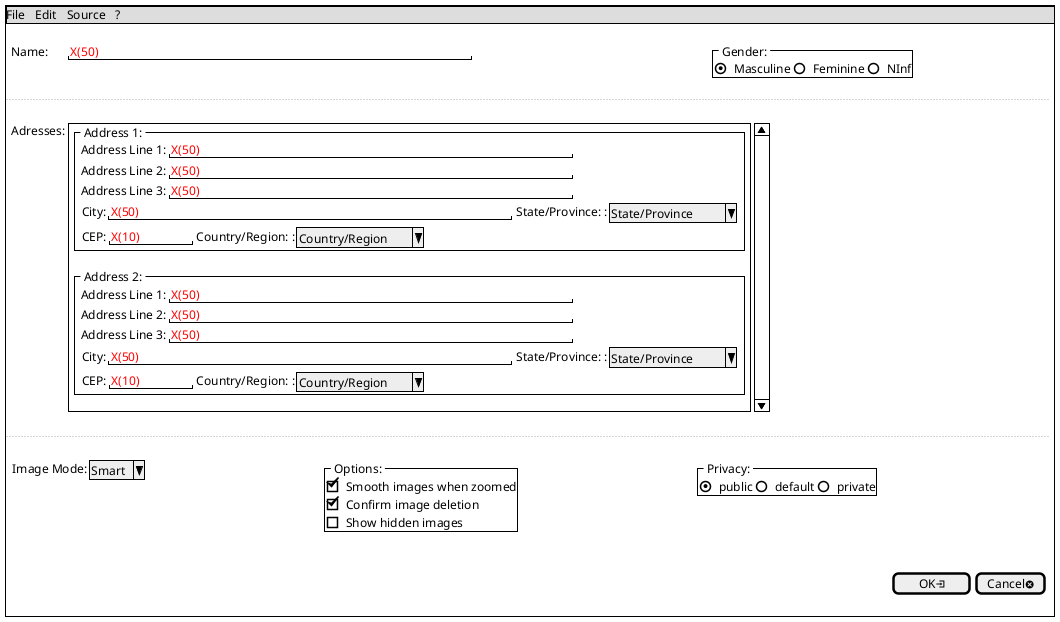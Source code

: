 @startsalt
skinparam BackgroundColor white

!$showspace = 0
!$menu = 0
!$addresstype = 1
!$addreslayout = 2

scale 1

!procedure Menu()
    !if ($menu == 1)
        {* File | Edit | Source | ? 
        File | New | Open File | - | Close | Close All | - | Exit}
    !elseif ($menu == 2)
        {* File | Edit | Source | ?
        Edit | Copy | Paste | - | Delete}
    !elseif ($menu == 3)
        {* File | Edit | Source | ?
        Source | Find ...}
    !elseif ($menu == 4)
        {* File | Edit | Source | ?
        ? | About}
    !else
        {* File | Edit | Source | ?}
    !endif
!endprocedure

!procedure DialogGender() 
    {^" Gender: " |
        (X) Masculine |
        () Feminine |
        () NInf
    }
!endprocedure

!procedure DialogPrivacy()
    {^" Privacy: " |
        (X) public |
        () default |
        () private
    }
!endprocedure

!procedure DialogState()
    {S 
        Acre
        Amapa
        Amazonas
    }
!endprocedure

!procedure DialogCountry()
    {S 
        Brasil
        China
        Estados Unidos
    }
!endprocedure

!procedure DialogOptions()
    {^" Options: "
        [X] Smooth images when zoomed
        [X] Confirm image deletion
        [ ] Show hidden images
    }
!endprocedure

!procedure DialogRead($text,$mask,$value)
    !$mask = $mask + "(" + $value + ")"
    $text|"<color:red>Lpad($mask,$value," ")"
!endprocedure

!procedure DialogDropBox($text,$value)
    $text:|^$value^
!endprocedure

!function Lpad($text,$value,$string)
    !local $loop = $value / %strlen($string)
    !while $loop > 0
        !$text = $text + $string
        !$loop = $loop - 1
    !endwhile
    !return %substr($text,0,$value)
!endfunction

!function Rpad($text,$value,$string)
    !local $loop = $value / %strlen($string)
    !while $loop > 0
        !$text = $string + $text
        !$loop = $loop - 1
    !endwhile
    !return %substr($text,$begin,$value)
!endfunction

!procedure Spaces($value)
    !if ($showspace == 1)
        <color:gainsboro>Lpad("X",$value,"X")
    !else
        <color:white>Lpad("X",$value,"X")
    !endif
!endprocedure

!procedure DialogAddress1($text)
    {^" $text: " 
        |.|{DialogRead("Address Line 1: ","X",50)|
            |DialogRead("Address Line 2: ","X",50)}
        |.|{DialogRead("Address Line 3: ","X",50)|
            |DialogRead("City: ","X",50)}
        |.|{DialogDropBox("State/Province: ","State/Province")|
            |DialogDropBox("Country/Region: ","Country/Region")|
            |DialogRead("CEP: ","X",10)}
    }
!endprocedure

!procedure DialogAddress2($text)
    {^" $text: " 
        |.|DialogRead("Address Line 1: ","X",50)
        |.|DialogRead("Address Line 2: ","X",50)
        |.|DialogRead("Address Line 3: ","X",50)
        |.|{DialogRead("City: ","X",50)|
            |DialogDropBox("State/Province: ","State/Province")|
            |.}|*
        |.|{DialogRead("CEP: ","X",10)|
            |DialogDropBox("Country/Region: ","Country/Region")|
            |.}|*
    }
!endprocedure

!procedure DialogAddress3($text)
    {^" $text: " 
        |.|DialogRead("Address Line 1: ","X",50)
        |.|DialogRead("Address Line 2: ","X",50)
        |.|DialogRead("Address Line 3: ","X",50)
        |.|DialogRead("City: ","X",50)
        |.|DialogDropBox("State/Province: ","State/Province")
        |.|DialogRead("CEP: ","X",10)
        |.|DialogDropBox("Country/Region: ","Country/Region")
    }
!endprocedure

!procedure DialogAddress($text)
    !if ($addreslayout == 1)
        DialogAddress1($text)
    !elseif ($addreslayout == 2)
        DialogAddress2($text)
    !else
        DialogAddress3($text)
    !endif
!endprocedure

!procedure ListAddress()
    !if ($addresstype == 1)
        |Adresses:|{
            |{SI 
                |.|
                DialogAddress("Address 1")|.
                |.|
                DialogAddress("Address 2")|.}}
    !elseif ($addresstype == 2)
        {
            |.
            |.|DialogAddress("Address 1")|*|*|*|*|*
            |.
            |.|DialogAddress("Address 2")|*|*|*|*|*}
    !else
        {
            |.
            |.|DialogAddress("Address 1")|*|*|*|*|*}
    !endif
!endprocedure

!procedure GridRule($value)
    !local $loop = $value
    !local $index = 1
    !while $loop > 0
        !if ($index == 10)
            !$index = 0
        !endif
        !if ($loop == 1)
            |$index
        !else
            |$index|
        !endif
        !$index = $index + 1
        !$loop = $loop - 1
    !endwhile
!endprocedure

!procedure Rule($value)
    !local $loop = $value
    !local $index = 1
    !local $decimal = 0
    !local $rule1 = ""
    !local $rule2 = ""
    !while $loop > 0
        !if ($index == 10)
            !$index = 0
            !$decimal = $decimal + 1
            !if ($decimal == 10)
                !$decimal = 0
            !endif
            !$rule1 = $rule1 + $decimal
        !else
            !$rule1 = $rule1 + ""
        !endif
        !$rule2 = $rule2 + $index
        !$index = $index + 1
        !$loop = $loop - 1
    !endwhile
    {$rule1
        $rule2}
!endprocedure

{+
    |Menu()|*|*|*|*|*|*|*|*
    |.
    |.|DialogRead("Name: ","X",50)|
        |.|.|Spaces(32)|
        |DialogGender()|*
    ..|*|*|*|*|*|*|*
    |.
    |.|ListAddress()|*|*|*|*|*
    |.
    ..|*|*|*|*|*|*|*
    |.
    |.|{DialogDropBox("Image Mode","Smart")|
        |Spaces(25)|
        |DialogOptions()|
        |Spaces(25)|
        |DialogPrivacy()}|*|*|*|*|*|*|.
    |.
    |.|.|.|.|.|.|Spaces(25)|{[  OK<&account-login>   ]|[Cancel<&circle-x>]}|.
    |.
}
@endsalt